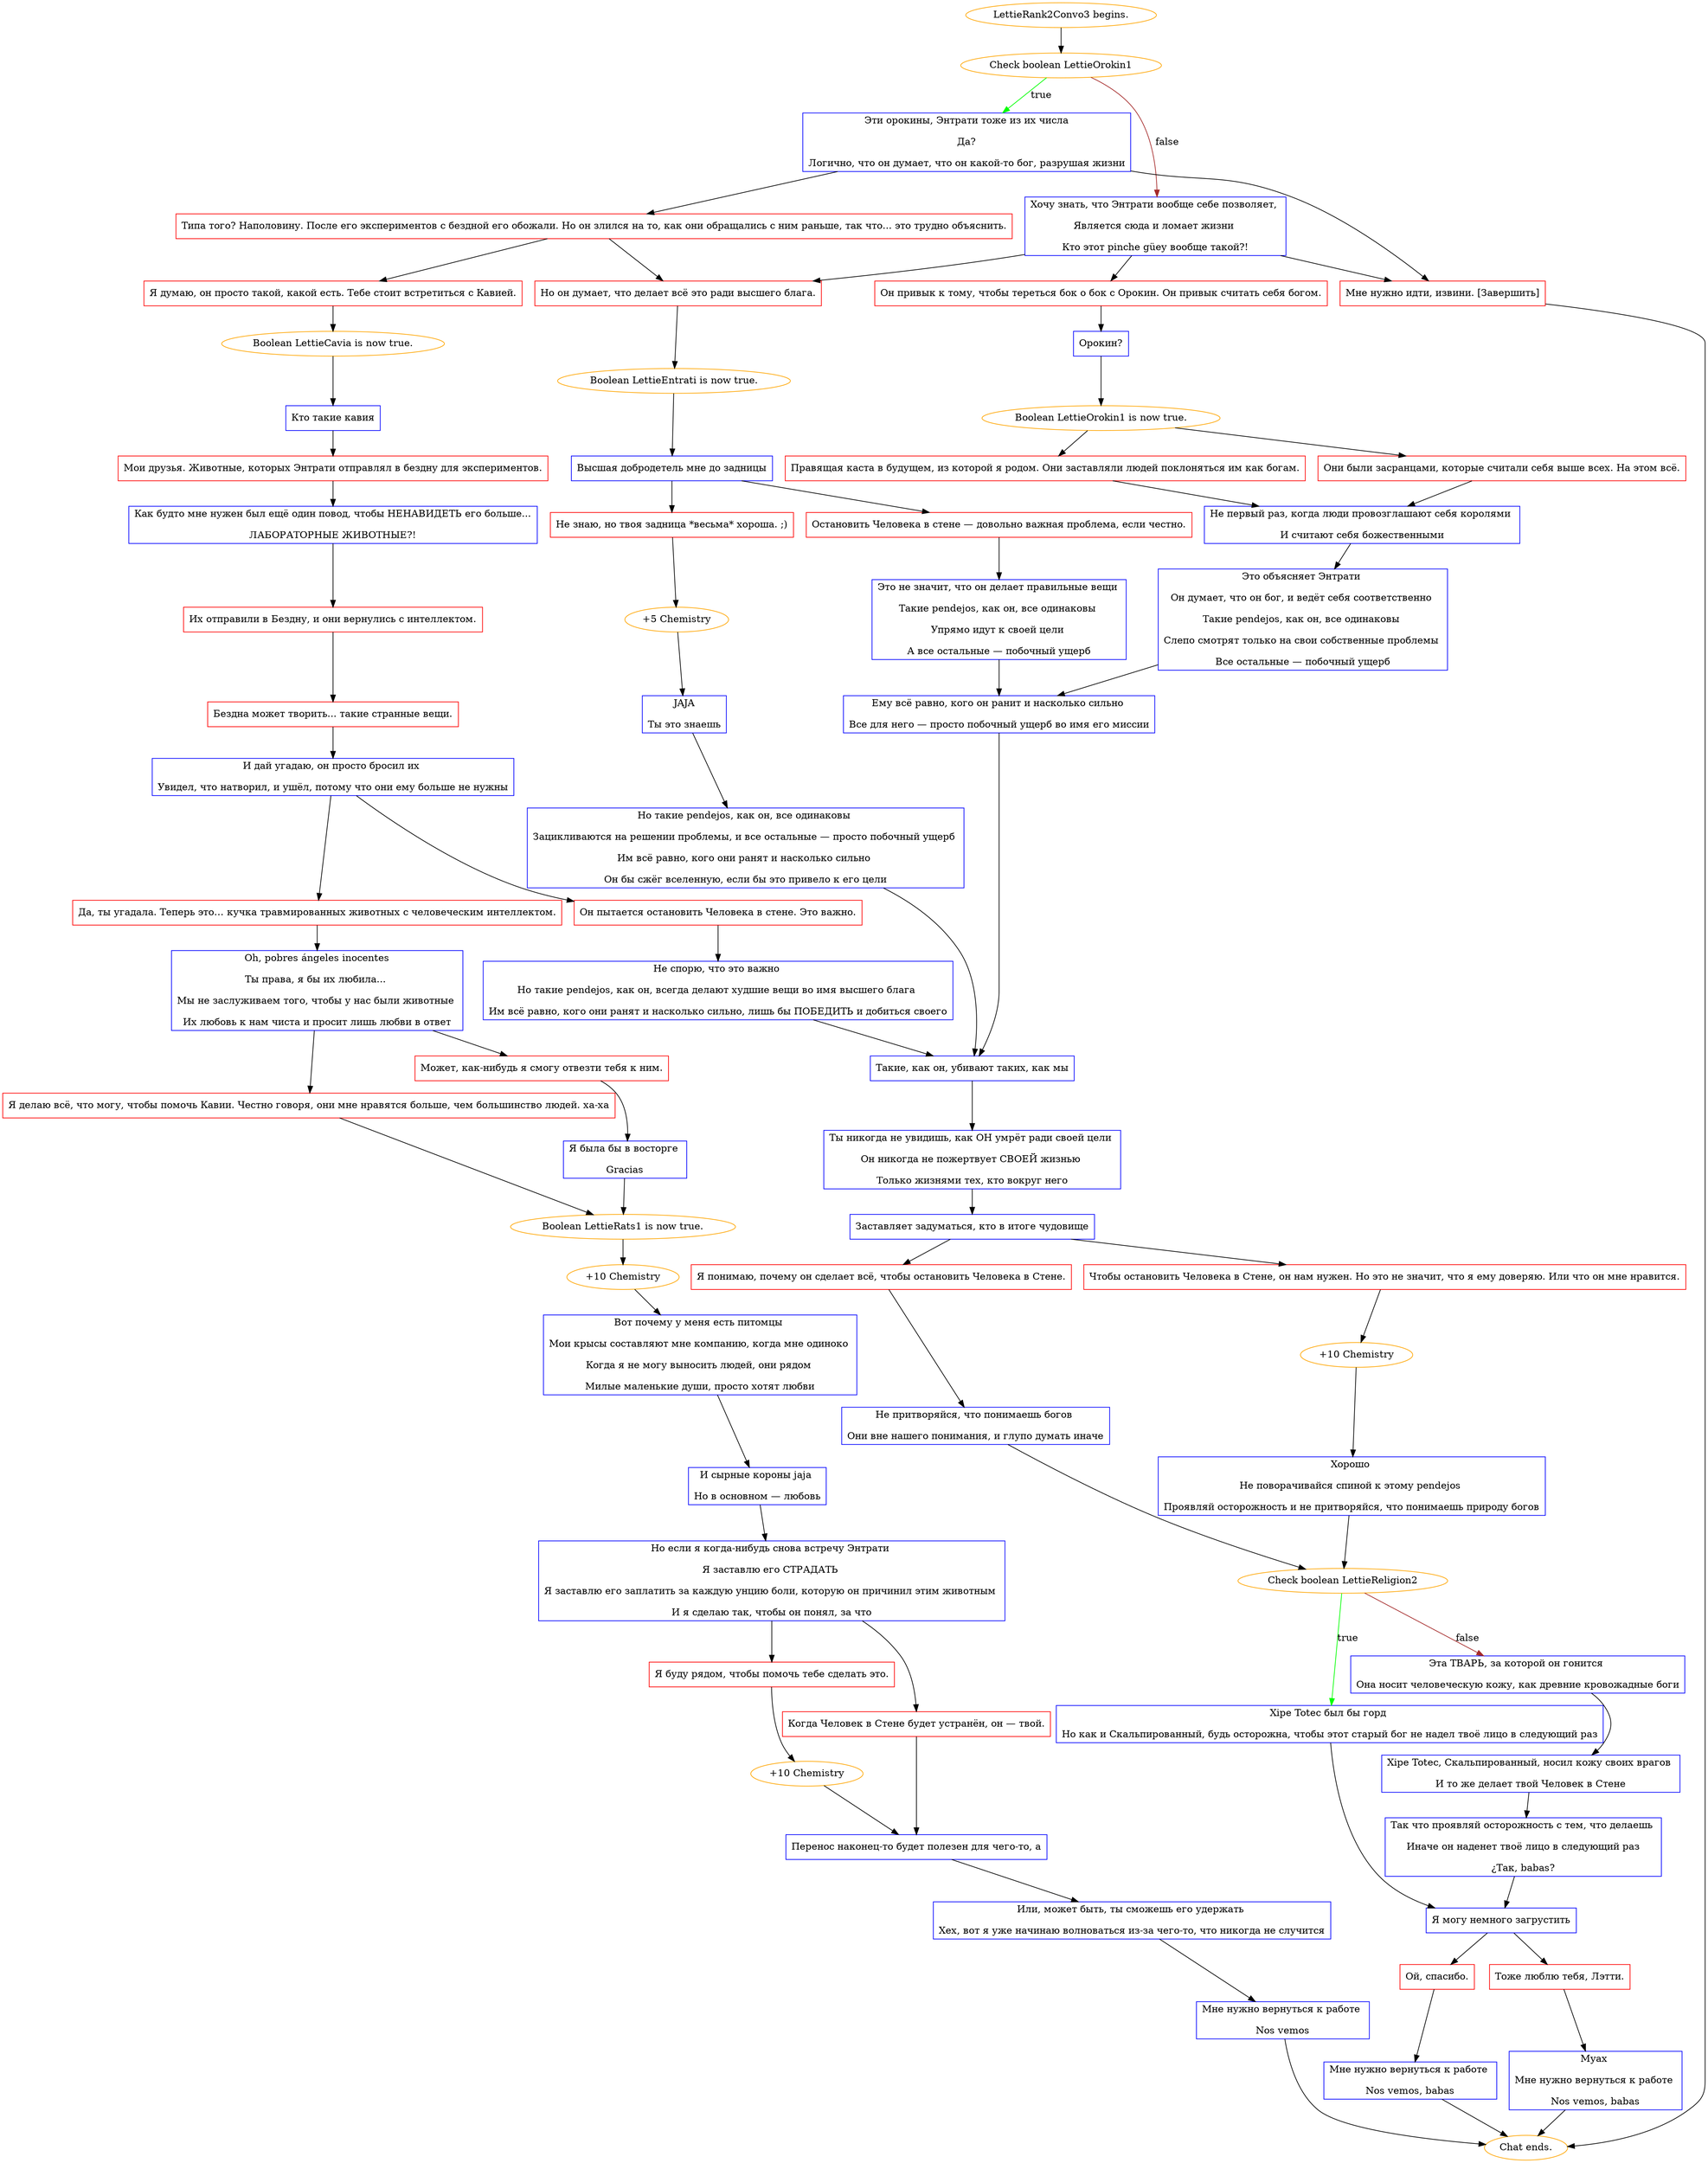 digraph {
	"LettieRank2Convo3 begins." [color=orange];
		"LettieRank2Convo3 begins." -> j1666291197;
	j1666291197 [label="Check boolean LettieOrokin1",color=orange];
		j1666291197 -> j1113016669 [label=true,color=green];
		j1666291197 -> j3336350197 [label=false,color=brown];
	j1113016669 [label="Эти орокины, Энтрати тоже из их числа
Да?
Логично, что он думает, что он какой-то бог, разрушая жизни",shape=box,color=blue];
		j1113016669 -> j1509613346;
		j1113016669 -> j1345465851;
	j3336350197 [label="Хочу знать, что Энтрати вообще себе позволяет, 
Является сюда и ломает жизни 
Кто этот pinche güey вообще такой?!",shape=box,color=blue];
		j3336350197 -> j2308941048;
		j3336350197 -> j837992158;
		j3336350197 -> j1345465851;
	j1509613346 [label="Типа того? Наполовину. После его экспериментов с бездной его обожали. Но он злился на то, как они обращались с ним раньше, так что... это трудно объяснить.",shape=box,color=red];
		j1509613346 -> j1151923213;
		j1509613346 -> j2308941048;
	j1345465851 [label="Мне нужно идти, извини. [Завершить]",shape=box,color=red];
		j1345465851 -> "Chat ends.";
	j2308941048 [label="Но он думает, что делает всё это ради высшего блага.",shape=box,color=red];
		j2308941048 -> j3302920069;
	j837992158 [label="Он привык к тому, чтобы тереться бок о бок с Орокин. Он привык считать себя богом.",shape=box,color=red];
		j837992158 -> j2257372503;
	j1151923213 [label="Я думаю, он просто такой, какой есть. Тебе стоит встретиться с Кавией.",shape=box,color=red];
		j1151923213 -> j564998377;
	"Chat ends." [color=orange];
	j3302920069 [label="Boolean LettieEntrati is now true.",color=orange];
		j3302920069 -> j453952916;
	j2257372503 [label="Орокин?",shape=box,color=blue];
		j2257372503 -> j4157639181;
	j564998377 [label="Boolean LettieCavia is now true.",color=orange];
		j564998377 -> j3171560043;
	j453952916 [label="Высшая добродетель мне до задницы",shape=box,color=blue];
		j453952916 -> j2238089782;
		j453952916 -> j1109512232;
	j4157639181 [label="Boolean LettieOrokin1 is now true.",color=orange];
		j4157639181 -> j3068709504;
		j4157639181 -> j594853135;
	j3171560043 [label="Кто такие кавия",shape=box,color=blue];
		j3171560043 -> j1308805338;
	j2238089782 [label="Не знаю, но твоя задница *весьма* хороша. ;)",shape=box,color=red];
		j2238089782 -> j1681804062;
	j1109512232 [label="Остановить Человека в стене — довольно важная проблема, если честно.",shape=box,color=red];
		j1109512232 -> j4224391146;
	j3068709504 [label="Правящая каста в будущем, из которой я родом. Они заставляли людей поклоняться им как богам.",shape=box,color=red];
		j3068709504 -> j3370061119;
	j594853135 [label="Они были засранцами, которые считали себя выше всех. На этом всё.",shape=box,color=red];
		j594853135 -> j3370061119;
	j1308805338 [label="Мои друзья. Животные, которых Энтрати отправлял в бездну для экспериментов.",shape=box,color=red];
		j1308805338 -> j3600205112;
	j1681804062 [label="+5 Chemistry",color=orange];
		j1681804062 -> j1049790100;
	j4224391146 [label="Это не значит, что он делает правильные вещи 
Такие pendejos, как он, все одинаковы 
Упрямо идут к своей цели 
А все остальные — побочный ущерб",shape=box,color=blue];
		j4224391146 -> j2010989497;
	j3370061119 [label="Не первый раз, когда люди провозглашают себя королями 
И считают себя божественными",shape=box,color=blue];
		j3370061119 -> j2313922579;
	j3600205112 [label="Как будто мне нужен был ещё один повод, чтобы НЕНАВИДЕТЬ его больше...
ЛАБОРАТОРНЫЕ ЖИВОТНЫЕ?!",shape=box,color=blue];
		j3600205112 -> j1027258139;
	j1049790100 [label="JAJA
Ты это знаешь",shape=box,color=blue];
		j1049790100 -> j4118575171;
	j2010989497 [label="Ему всё равно, кого он ранит и насколько сильно 
Все для него — просто побочный ущерб во имя его миссии",shape=box,color=blue];
		j2010989497 -> j3639953282;
	j2313922579 [label="Это объясняет Энтрати 
Он думает, что он бог, и ведёт себя соответственно 
Такие pendejos, как он, все одинаковы 
Слепо смотрят только на свои собственные проблемы 
Все остальные — побочный ущерб",shape=box,color=blue];
		j2313922579 -> j2010989497;
	j1027258139 [label="Их отправили в Бездну, и они вернулись с интеллектом.",shape=box,color=red];
		j1027258139 -> j143931426;
	j4118575171 [label="Но такие pendejos, как он, все одинаковы 
Зацикливаются на решении проблемы, и все остальные — просто побочный ущерб 
Им всё равно, кого они ранят и насколько сильно 
Он бы сжёг вселенную, если бы это привело к его цели",shape=box,color=blue];
		j4118575171 -> j3639953282;
	j3639953282 [label="Такие, как он, убивают таких, как мы",shape=box,color=blue];
		j3639953282 -> j1293521671;
	j143931426 [label="Бездна может творить... такие странные вещи.",shape=box,color=red];
		j143931426 -> j2032844979;
	j1293521671 [label="Ты никогда не увидишь, как ОН умрёт ради своей цели 
Он никогда не пожертвует СВОЕЙ жизнью 
Только жизнями тех, кто вокруг него",shape=box,color=blue];
		j1293521671 -> j3737345900;
	j2032844979 [label="И дай угадаю, он просто бросил их 
Увидел, что натворил, и ушёл, потому что они ему больше не нужны",shape=box,color=blue];
		j2032844979 -> j3034812143;
		j2032844979 -> j179082152;
	j3737345900 [label="Заставляет задуматься, кто в итоге чудовище",shape=box,color=blue];
		j3737345900 -> j509472419;
		j3737345900 -> j3339634705;
	j3034812143 [label="Да, ты угадала. Теперь это… кучка травмированных животных с человеческим интеллектом.",shape=box,color=red];
		j3034812143 -> j2827892912;
	j179082152 [label="Он пытается остановить Человека в стене. Это важно.",shape=box,color=red];
		j179082152 -> j83378280;
	j509472419 [label="Я понимаю, почему он сделает всё, чтобы остановить Человека в Стене.",shape=box,color=red];
		j509472419 -> j2757895157;
	j3339634705 [label="Чтобы остановить Человека в Стене, он нам нужен. Но это не значит, что я ему доверяю. Или что он мне нравится.",shape=box,color=red];
		j3339634705 -> j4196598939;
	j2827892912 [label="Oh, pobres ángeles inocentes
Ты права, я бы их любила... 
Мы не заслуживаем того, чтобы у нас были животные 
Их любовь к нам чиста и просит лишь любви в ответ",shape=box,color=blue];
		j2827892912 -> j1001518974;
		j2827892912 -> j3712972754;
	j83378280 [label="Не спорю, что это важно 
Но такие pendejos, как он, всегда делают худшие вещи во имя высшего блага 
Им всё равно, кого они ранят и насколько сильно, лишь бы ПОБЕДИТЬ и добиться своего",shape=box,color=blue];
		j83378280 -> j3639953282;
	j2757895157 [label="Не притворяйся, что понимаешь богов 
Они вне нашего понимания, и глупо думать иначе",shape=box,color=blue];
		j2757895157 -> j3201214572;
	j4196598939 [label="+10 Chemistry",color=orange];
		j4196598939 -> j2655291555;
	j1001518974 [label="Я делаю всё, что могу, чтобы помочь Кавии. Честно говоря, они мне нравятся больше, чем большинство людей. ха-ха",shape=box,color=red];
		j1001518974 -> j24625759;
	j3712972754 [label="Может, как-нибудь я смогу отвезти тебя к ним.",shape=box,color=red];
		j3712972754 -> j566609715;
	j3201214572 [label="Check boolean LettieReligion2",color=orange];
		j3201214572 -> j1528804102 [label=true,color=green];
		j3201214572 -> j11712083 [label=false,color=brown];
	j2655291555 [label="Хорошо 
Не поворачивайся спиной к этому pendejos 
Проявляй осторожность и не притворяйся, что понимаешь природу богов",shape=box,color=blue];
		j2655291555 -> j3201214572;
	j24625759 [label="Boolean LettieRats1 is now true.",color=orange];
		j24625759 -> j1372922305;
	j566609715 [label="Я была бы в восторге 
Gracias",shape=box,color=blue];
		j566609715 -> j24625759;
	j1528804102 [label="Xipe Totec был бы горд 
Но как и Скальпированный, будь осторожна, чтобы этот старый бог не надел твоё лицо в следующий раз",shape=box,color=blue];
		j1528804102 -> j2410069551;
	j11712083 [label="Эта ТВАРЬ, за которой он гонится 
Она носит человеческую кожу, как древние кровожадные боги",shape=box,color=blue];
		j11712083 -> j360884816;
	j1372922305 [label="+10 Chemistry",color=orange];
		j1372922305 -> j4120819309;
	j2410069551 [label="Я могу немного загрустить",shape=box,color=blue];
		j2410069551 -> j3942986645;
		j2410069551 -> j915197594;
	j360884816 [label="Xipe Totec, Скальпированный, носил кожу своих врагов 
И то же делает твой Человек в Стене",shape=box,color=blue];
		j360884816 -> j2829629414;
	j4120819309 [label="Вот почему у меня есть питомцы 
Мои крысы составляют мне компанию, когда мне одиноко 
Когда я не могу выносить людей, они рядом 
Милые маленькие души, просто хотят любви",shape=box,color=blue];
		j4120819309 -> j3465058162;
	j3942986645 [label="Ой, спасибо.",shape=box,color=red];
		j3942986645 -> j2885683104;
	j915197594 [label="Тоже люблю тебя, Лэтти.",shape=box,color=red];
		j915197594 -> j2108525318;
	j2829629414 [label="Так что проявляй осторожность с тем, что делаешь 
Иначе он наденет твоё лицо в следующий раз
¿Так, babas?",shape=box,color=blue];
		j2829629414 -> j2410069551;
	j3465058162 [label="И сырные короны jaja 
Но в основном — любовь",shape=box,color=blue];
		j3465058162 -> j93594404;
	j2885683104 [label="Мне нужно вернуться к работе 
Nos vemos, babas",shape=box,color=blue];
		j2885683104 -> "Chat ends.";
	j2108525318 [label="Муах 
Мне нужно вернуться к работе 
Nos vemos, babas",shape=box,color=blue];
		j2108525318 -> "Chat ends.";
	j93594404 [label="Но если я когда-нибудь снова встречу Энтрати 
Я заставлю его СТРАДАТЬ 
Я заставлю его заплатить за каждую унцию боли, которую он причинил этим животным 
И я сделаю так, чтобы он понял, за что",shape=box,color=blue];
		j93594404 -> j823153119;
		j93594404 -> j463350597;
	j823153119 [label="Я буду рядом, чтобы помочь тебе сделать это.",shape=box,color=red];
		j823153119 -> j1838278218;
	j463350597 [label="Когда Человек в Стене будет устранён, он — твой.",shape=box,color=red];
		j463350597 -> j235908364;
	j1838278218 [label="+10 Chemistry",color=orange];
		j1838278218 -> j235908364;
	j235908364 [label="Перенос наконец-то будет полезен для чего-то, а",shape=box,color=blue];
		j235908364 -> j1448008788;
	j1448008788 [label="Или, может быть, ты сможешь его удержать 
Хех, вот я уже начинаю волноваться из-за чего-то, что никогда не случится",shape=box,color=blue];
		j1448008788 -> j584186634;
	j584186634 [label="Мне нужно вернуться к работе 
Nos vemos",shape=box,color=blue];
		j584186634 -> "Chat ends.";
}